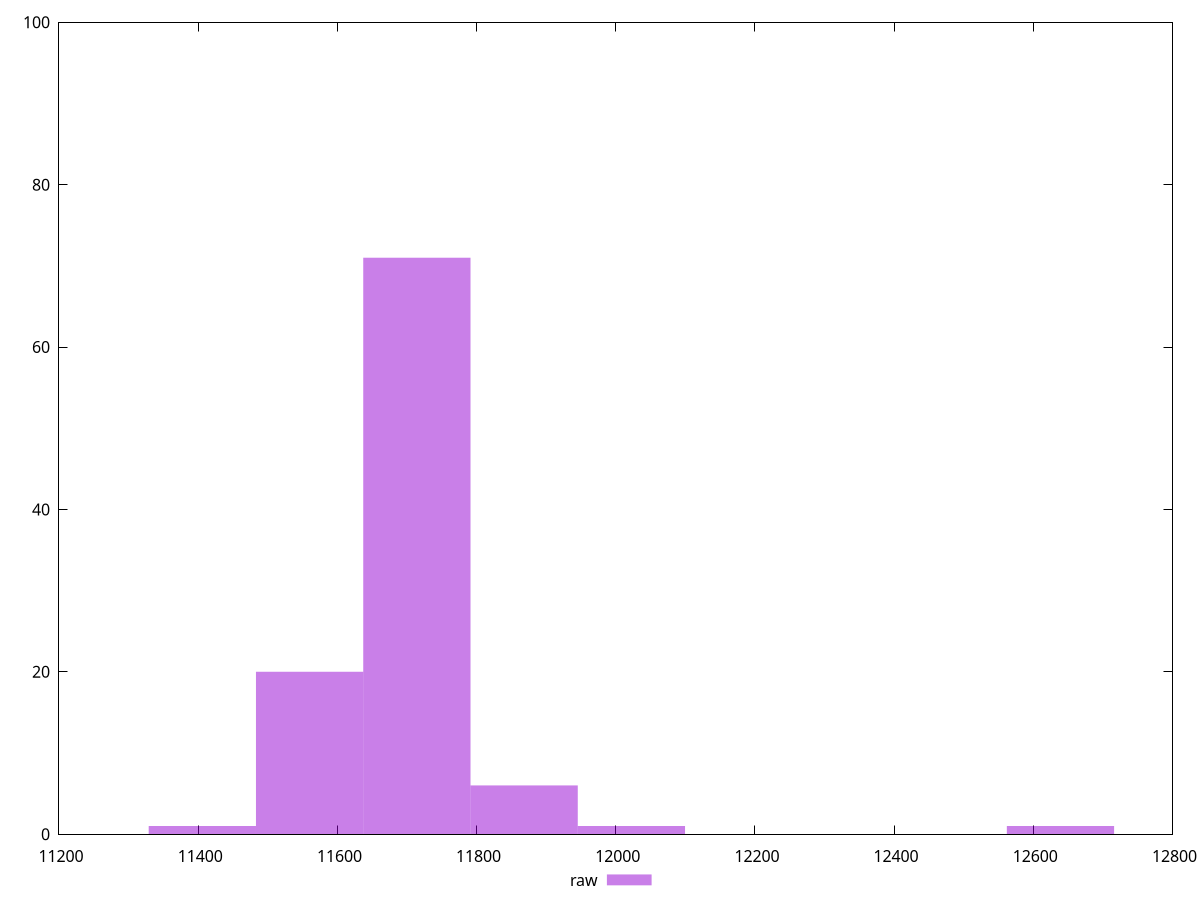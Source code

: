 reset
set terminal svg size 640, 490 enhanced background rgb 'white'
set output "report_00007_2020-12-11T15:55:29.892Z/interactive/samples/pages/raw/histogram.svg"

$raw <<EOF
12639.034716656119 1
11714.227298364207 71
11868.361868079526 6
11560.09272864889 20
12022.496437794845 1
11405.95815893357 1
EOF

set key outside below
set boxwidth 154.13456971531852
set yrange [0:100]
set style fill transparent solid 0.5 noborder

plot \
  $raw title "raw" with boxes, \


reset